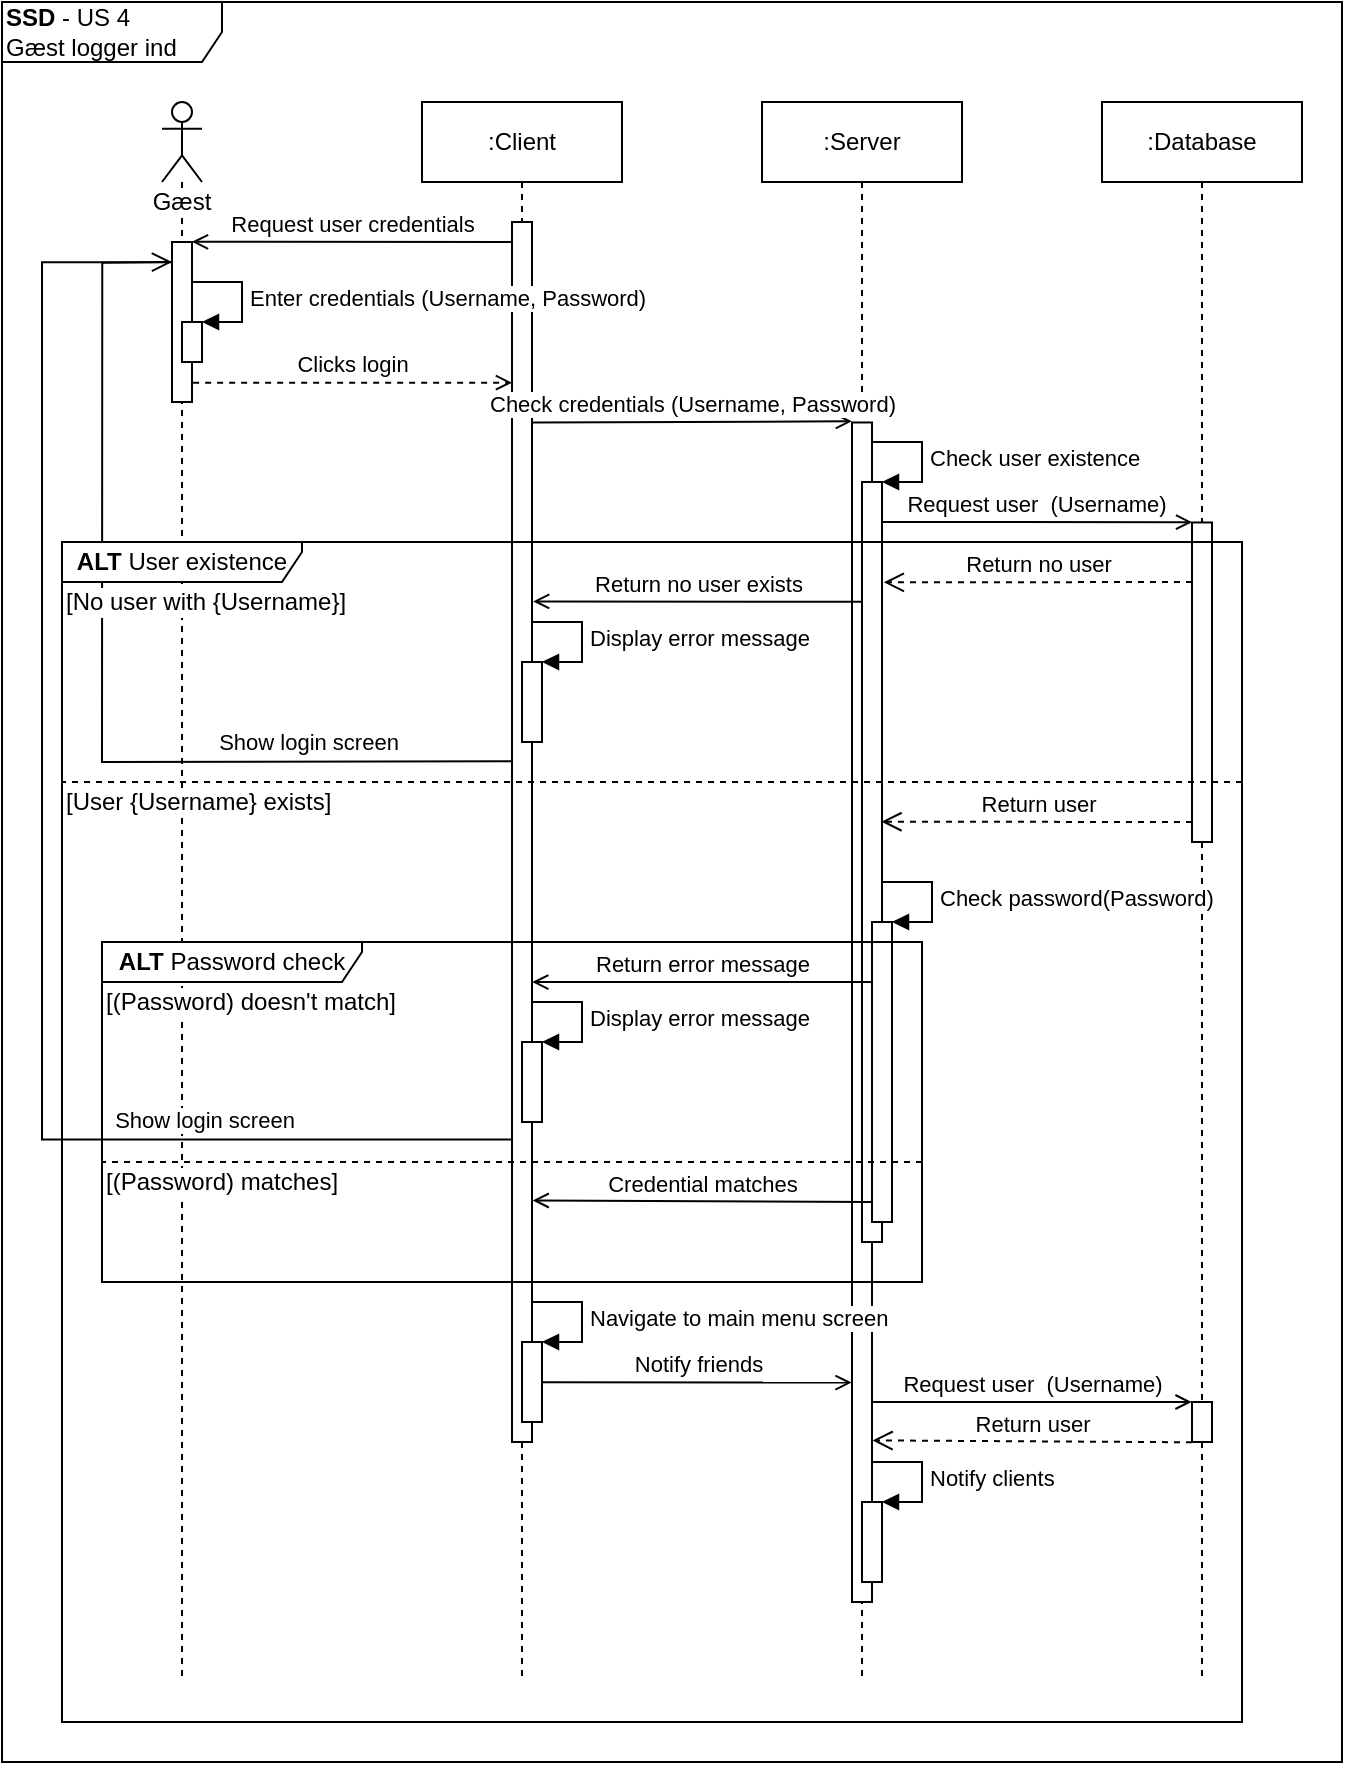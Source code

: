 <mxfile version="14.5.1" type="device" pages="3"><diagram id="sPDGVc9omrmTCXz9ADg7" name="SSD"><mxGraphModel dx="852" dy="534" grid="1" gridSize="10" guides="1" tooltips="1" connect="1" arrows="1" fold="1" page="1" pageScale="1" pageWidth="827" pageHeight="1169" math="0" shadow="0"><root><mxCell id="0"/><mxCell id="1" parent="0"/><mxCell id="mi7w2s73CkVjue86wkqe-1" value="&lt;b&gt;SSD&lt;/b&gt;&amp;nbsp;- US 4&lt;br&gt;Gæst logger ind" style="shape=umlFrame;whiteSpace=wrap;html=1;labelBackgroundColor=none;align=left;width=110;height=30;" parent="1" vertex="1"><mxGeometry x="40" y="40" width="670" height="880" as="geometry"/></mxCell><mxCell id="mi7w2s73CkVjue86wkqe-3" value=":Server" style="shape=umlLifeline;perimeter=lifelinePerimeter;whiteSpace=wrap;html=1;container=1;collapsible=0;recursiveResize=0;outlineConnect=0;labelBackgroundColor=#ffffff;" parent="1" vertex="1"><mxGeometry x="420" y="90" width="100" height="790" as="geometry"/></mxCell><mxCell id="mi7w2s73CkVjue86wkqe-4" value="" style="html=1;points=[];perimeter=orthogonalPerimeter;labelBackgroundColor=none;" parent="1" vertex="1"><mxGeometry x="465" y="250.24" width="10" height="589.76" as="geometry"/></mxCell><mxCell id="mi7w2s73CkVjue86wkqe-5" value=":Client" style="shape=umlLifeline;perimeter=lifelinePerimeter;whiteSpace=wrap;html=1;container=1;collapsible=0;recursiveResize=0;outlineConnect=0;labelBackgroundColor=#ffffff;" parent="1" vertex="1"><mxGeometry x="250" y="90" width="100" height="790" as="geometry"/></mxCell><mxCell id="mi7w2s73CkVjue86wkqe-6" value="" style="html=1;points=[];perimeter=orthogonalPerimeter;labelBackgroundColor=#ffffff;" parent="1" vertex="1"><mxGeometry x="295" y="150" width="10" height="610" as="geometry"/></mxCell><mxCell id="mi7w2s73CkVjue86wkqe-7" value="Gæst" style="shape=umlLifeline;participant=umlActor;perimeter=lifelinePerimeter;whiteSpace=wrap;html=1;container=1;collapsible=0;recursiveResize=0;verticalAlign=top;spacingTop=36;outlineConnect=0;labelBackgroundColor=#ffffff;" parent="1" vertex="1"><mxGeometry x="120" y="90" width="20" height="790" as="geometry"/></mxCell><mxCell id="mi7w2s73CkVjue86wkqe-8" value=":Database" style="shape=umlLifeline;perimeter=lifelinePerimeter;whiteSpace=wrap;html=1;container=1;collapsible=0;recursiveResize=0;outlineConnect=0;labelBackgroundColor=#ffffff;" parent="1" vertex="1"><mxGeometry x="590" y="90" width="100" height="790" as="geometry"/></mxCell><mxCell id="mi7w2s73CkVjue86wkqe-9" value="Enter credentials (Username, Password)" style="edgeStyle=orthogonalEdgeStyle;html=1;align=left;spacingLeft=2;endArrow=block;rounded=0;entryX=1;entryY=0;" parent="1" target="mi7w2s73CkVjue86wkqe-12" edge="1"><mxGeometry relative="1" as="geometry"><mxPoint x="135" y="180" as="sourcePoint"/><Array as="points"><mxPoint x="160" y="180"/></Array></mxGeometry></mxCell><mxCell id="mi7w2s73CkVjue86wkqe-10" value="Clicks login" style="html=1;verticalAlign=bottom;endArrow=open;exitX=1.057;exitY=0.879;exitDx=0;exitDy=0;exitPerimeter=0;dashed=1;endFill=0;" parent="1" source="mi7w2s73CkVjue86wkqe-11" target="mi7w2s73CkVjue86wkqe-6" edge="1"><mxGeometry width="80" relative="1" as="geometry"><mxPoint x="140" y="230" as="sourcePoint"/><mxPoint x="240" y="230" as="targetPoint"/></mxGeometry></mxCell><mxCell id="mi7w2s73CkVjue86wkqe-11" value="" style="html=1;points=[];perimeter=orthogonalPerimeter;labelBackgroundColor=#ffffff;" parent="1" vertex="1"><mxGeometry x="125" y="160" width="10" height="80" as="geometry"/></mxCell><mxCell id="mi7w2s73CkVjue86wkqe-12" value="" style="html=1;points=[];perimeter=orthogonalPerimeter;labelBackgroundColor=#ffffff;" parent="1" vertex="1"><mxGeometry x="130" y="200" width="10" height="20" as="geometry"/></mxCell><mxCell id="mi7w2s73CkVjue86wkqe-13" value="Request user credentials" style="html=1;verticalAlign=bottom;endArrow=open;entryX=0.997;entryY=-0.001;entryDx=0;entryDy=0;entryPerimeter=0;endFill=0;" parent="1" target="mi7w2s73CkVjue86wkqe-11" edge="1"><mxGeometry width="80" relative="1" as="geometry"><mxPoint x="295" y="160" as="sourcePoint"/><mxPoint x="145" y="160" as="targetPoint"/></mxGeometry></mxCell><mxCell id="mi7w2s73CkVjue86wkqe-14" value="&lt;span style=&quot;text-align: left&quot;&gt;Check credentials&amp;nbsp;&lt;/span&gt;&lt;span style=&quot;text-align: left&quot;&gt;(Username,&amp;nbsp;&lt;/span&gt;&lt;span style=&quot;text-align: left&quot;&gt;Password)&lt;/span&gt;" style="html=1;verticalAlign=bottom;endArrow=open;entryX=-0.004;entryY=-0.001;entryDx=0;entryDy=0;entryPerimeter=0;endFill=0;" parent="1" target="mi7w2s73CkVjue86wkqe-4" edge="1"><mxGeometry width="80" relative="1" as="geometry"><mxPoint x="305" y="250.24" as="sourcePoint"/><mxPoint x="425" y="250.24" as="targetPoint"/></mxGeometry></mxCell><mxCell id="mi7w2s73CkVjue86wkqe-15" value="" style="html=1;points=[];perimeter=orthogonalPerimeter;labelBackgroundColor=none;" parent="1" vertex="1"><mxGeometry x="470" y="280" width="10" height="380" as="geometry"/></mxCell><mxCell id="mi7w2s73CkVjue86wkqe-16" value="Check user existence" style="edgeStyle=orthogonalEdgeStyle;html=1;align=left;spacingLeft=2;endArrow=block;rounded=0;entryX=1;entryY=0;" parent="1" target="mi7w2s73CkVjue86wkqe-15" edge="1"><mxGeometry relative="1" as="geometry"><mxPoint x="475" y="260" as="sourcePoint"/><Array as="points"><mxPoint x="500" y="260"/></Array></mxGeometry></mxCell><mxCell id="mi7w2s73CkVjue86wkqe-17" value="" style="html=1;points=[];perimeter=orthogonalPerimeter;labelBackgroundColor=none;" parent="1" vertex="1"><mxGeometry x="635" y="300.24" width="10" height="159.76" as="geometry"/></mxCell><mxCell id="mi7w2s73CkVjue86wkqe-18" value="[User {Username} exists]" style="text;html=1;align=left;verticalAlign=middle;resizable=0;points=[];autosize=1;labelBackgroundColor=#ffffff;" parent="1" vertex="1"><mxGeometry x="70" y="430" width="150" height="20" as="geometry"/></mxCell><mxCell id="mi7w2s73CkVjue86wkqe-19" value="" style="endArrow=none;dashed=1;html=1;" parent="1" edge="1"><mxGeometry width="50" height="50" relative="1" as="geometry"><mxPoint x="660" y="430" as="sourcePoint"/><mxPoint x="70" y="430" as="targetPoint"/></mxGeometry></mxCell><mxCell id="mi7w2s73CkVjue86wkqe-20" value="Request user&amp;nbsp; (Username)" style="html=1;verticalAlign=bottom;endArrow=open;entryX=0.006;entryY=-0.001;entryDx=0;entryDy=0;entryPerimeter=0;endFill=0;" parent="1" target="mi7w2s73CkVjue86wkqe-17" edge="1"><mxGeometry width="80" relative="1" as="geometry"><mxPoint x="480" y="300" as="sourcePoint"/><mxPoint x="600" y="300" as="targetPoint"/></mxGeometry></mxCell><mxCell id="mi7w2s73CkVjue86wkqe-21" value="Return no user" style="html=1;verticalAlign=bottom;endArrow=open;dashed=1;endSize=8;entryX=1.091;entryY=0.132;entryDx=0;entryDy=0;entryPerimeter=0;" parent="1" target="mi7w2s73CkVjue86wkqe-15" edge="1"><mxGeometry relative="1" as="geometry"><mxPoint x="635" y="330" as="sourcePoint"/><mxPoint x="500" y="330" as="targetPoint"/></mxGeometry></mxCell><mxCell id="mi7w2s73CkVjue86wkqe-22" value="Return no user exists" style="html=1;verticalAlign=bottom;endArrow=open;endSize=6;entryX=1.056;entryY=0.311;entryDx=0;entryDy=0;entryPerimeter=0;" parent="1" target="mi7w2s73CkVjue86wkqe-6" edge="1"><mxGeometry relative="1" as="geometry"><mxPoint x="470" y="339.88" as="sourcePoint"/><mxPoint x="390" y="339.88" as="targetPoint"/></mxGeometry></mxCell><mxCell id="mi7w2s73CkVjue86wkqe-23" value="" style="html=1;points=[];perimeter=orthogonalPerimeter;labelBackgroundColor=none;align=left;" parent="1" vertex="1"><mxGeometry x="300" y="370" width="10" height="40" as="geometry"/></mxCell><mxCell id="mi7w2s73CkVjue86wkqe-24" value="Display error message" style="edgeStyle=orthogonalEdgeStyle;html=1;align=left;spacingLeft=2;endArrow=block;rounded=0;entryX=1;entryY=0;" parent="1" target="mi7w2s73CkVjue86wkqe-23" edge="1"><mxGeometry relative="1" as="geometry"><mxPoint x="305" y="350" as="sourcePoint"/><Array as="points"><mxPoint x="330" y="350"/></Array></mxGeometry></mxCell><mxCell id="mi7w2s73CkVjue86wkqe-25" value="Show login screen" style="html=1;verticalAlign=bottom;endArrow=open;endSize=8;entryX=-0.013;entryY=0.021;entryDx=0;entryDy=0;entryPerimeter=0;exitX=-0.035;exitY=0.442;exitDx=0;exitDy=0;exitPerimeter=0;rounded=0;" parent="1" source="mi7w2s73CkVjue86wkqe-6" edge="1"><mxGeometry x="-0.585" y="-1" relative="1" as="geometry"><mxPoint x="240" y="420" as="sourcePoint"/><mxPoint x="125.01" y="170" as="targetPoint"/><Array as="points"><mxPoint x="90" y="420"/><mxPoint x="90.14" y="170.32"/></Array><mxPoint as="offset"/></mxGeometry></mxCell><mxCell id="mi7w2s73CkVjue86wkqe-26" value="Return user" style="html=1;verticalAlign=bottom;endArrow=open;dashed=1;endSize=8;entryX=0.974;entryY=0.447;entryDx=0;entryDy=0;entryPerimeter=0;" parent="1" target="mi7w2s73CkVjue86wkqe-15" edge="1"><mxGeometry relative="1" as="geometry"><mxPoint x="635" y="450" as="sourcePoint"/><mxPoint x="500" y="450" as="targetPoint"/></mxGeometry></mxCell><mxCell id="mi7w2s73CkVjue86wkqe-27" value="" style="html=1;points=[];perimeter=orthogonalPerimeter;labelBackgroundColor=none;align=left;" parent="1" vertex="1"><mxGeometry x="475" y="500" width="10" height="150" as="geometry"/></mxCell><mxCell id="mi7w2s73CkVjue86wkqe-28" value="Check password(Password)" style="edgeStyle=orthogonalEdgeStyle;html=1;align=left;spacingLeft=2;endArrow=block;rounded=0;entryX=1;entryY=0;" parent="1" target="mi7w2s73CkVjue86wkqe-27" edge="1"><mxGeometry relative="1" as="geometry"><mxPoint x="480" y="480" as="sourcePoint"/><Array as="points"><mxPoint x="505" y="480"/></Array></mxGeometry></mxCell><mxCell id="mi7w2s73CkVjue86wkqe-29" value="Return error message" style="html=1;verticalAlign=bottom;endArrow=open;endSize=6;entryX=1.012;entryY=0.623;entryDx=0;entryDy=0;entryPerimeter=0;" parent="1" target="mi7w2s73CkVjue86wkqe-6" edge="1"><mxGeometry relative="1" as="geometry"><mxPoint x="475.0" y="530" as="sourcePoint"/><mxPoint x="340.0" y="530" as="targetPoint"/></mxGeometry></mxCell><mxCell id="mi7w2s73CkVjue86wkqe-30" value="[(Password) doesn't match]" style="text;html=1;align=left;verticalAlign=middle;resizable=0;points=[];autosize=1;labelBackgroundColor=#ffffff;" parent="1" vertex="1"><mxGeometry x="90" y="530" width="160" height="20" as="geometry"/></mxCell><mxCell id="mi7w2s73CkVjue86wkqe-31" value="[(Password) matches]" style="text;html=1;align=left;verticalAlign=middle;resizable=0;points=[];autosize=1;labelBackgroundColor=#ffffff;" parent="1" vertex="1"><mxGeometry x="90" y="620" width="130" height="20" as="geometry"/></mxCell><mxCell id="mi7w2s73CkVjue86wkqe-32" value="" style="endArrow=none;dashed=1;html=1;" parent="1" edge="1"><mxGeometry width="50" height="50" relative="1" as="geometry"><mxPoint x="500" y="620" as="sourcePoint"/><mxPoint x="90" y="620" as="targetPoint"/></mxGeometry></mxCell><mxCell id="mi7w2s73CkVjue86wkqe-33" value="" style="html=1;points=[];perimeter=orthogonalPerimeter;labelBackgroundColor=none;align=left;" parent="1" vertex="1"><mxGeometry x="300" y="560" width="10" height="40" as="geometry"/></mxCell><mxCell id="mi7w2s73CkVjue86wkqe-34" value="Display error message" style="edgeStyle=orthogonalEdgeStyle;html=1;align=left;spacingLeft=2;endArrow=block;rounded=0;entryX=1;entryY=0;" parent="1" target="mi7w2s73CkVjue86wkqe-33" edge="1"><mxGeometry relative="1" as="geometry"><mxPoint x="305" y="540" as="sourcePoint"/><Array as="points"><mxPoint x="330" y="540"/></Array></mxGeometry></mxCell><mxCell id="mi7w2s73CkVjue86wkqe-35" value="Show login screen" style="html=1;verticalAlign=bottom;endArrow=none;endSize=8;entryX=-0.026;entryY=0.126;entryDx=0;entryDy=0;entryPerimeter=0;endFill=0;exitX=-0.052;exitY=0.752;exitDx=0;exitDy=0;exitPerimeter=0;edgeStyle=orthogonalEdgeStyle;rounded=0;" parent="1" source="mi7w2s73CkVjue86wkqe-6" target="mi7w2s73CkVjue86wkqe-11" edge="1"><mxGeometry x="-0.585" y="-1" relative="1" as="geometry"><mxPoint x="240" y="610" as="sourcePoint"/><mxPoint x="124" y="170" as="targetPoint"/><Array as="points"><mxPoint x="60" y="609"/><mxPoint x="60" y="170"/></Array><mxPoint as="offset"/></mxGeometry></mxCell><mxCell id="mi7w2s73CkVjue86wkqe-36" value="Credential matches" style="html=1;verticalAlign=bottom;endArrow=open;endSize=6;entryX=1.035;entryY=0.802;entryDx=0;entryDy=0;entryPerimeter=0;" parent="1" target="mi7w2s73CkVjue86wkqe-6" edge="1"><mxGeometry relative="1" as="geometry"><mxPoint x="475" y="640" as="sourcePoint"/><mxPoint x="340.0" y="640" as="targetPoint"/></mxGeometry></mxCell><mxCell id="mi7w2s73CkVjue86wkqe-37" value="" style="html=1;points=[];perimeter=orthogonalPerimeter;labelBackgroundColor=none;align=left;" parent="1" vertex="1"><mxGeometry x="300" y="710" width="10" height="40" as="geometry"/></mxCell><mxCell id="mi7w2s73CkVjue86wkqe-38" value="Navigate to main menu screen" style="edgeStyle=orthogonalEdgeStyle;html=1;align=left;spacingLeft=2;endArrow=block;rounded=0;entryX=1;entryY=0;" parent="1" target="mi7w2s73CkVjue86wkqe-37" edge="1"><mxGeometry relative="1" as="geometry"><mxPoint x="305" y="690" as="sourcePoint"/><Array as="points"><mxPoint x="330" y="690"/></Array></mxGeometry></mxCell><mxCell id="mi7w2s73CkVjue86wkqe-39" value="[No user with {Username}]" style="text;html=1;align=left;verticalAlign=middle;resizable=0;points=[];autosize=1;labelBackgroundColor=#ffffff;" parent="1" vertex="1"><mxGeometry x="70" y="330" width="160" height="20" as="geometry"/></mxCell><mxCell id="mi7w2s73CkVjue86wkqe-40" value="&lt;b&gt;ALT&amp;nbsp;&lt;/b&gt;Password check" style="shape=umlFrame;whiteSpace=wrap;html=1;labelBackgroundColor=none;width=130;height=20;" parent="1" vertex="1"><mxGeometry x="90" y="510" width="410" height="170" as="geometry"/></mxCell><mxCell id="C4TQ-TDmqtK5JvgCOcNj-1" value="&lt;div style=&quot;text-align: left&quot;&gt;Notify friends&lt;/div&gt;" style="html=1;verticalAlign=bottom;endArrow=open;endFill=0;entryX=-0.019;entryY=0.814;entryDx=0;entryDy=0;entryPerimeter=0;" parent="1" target="mi7w2s73CkVjue86wkqe-4" edge="1"><mxGeometry width="80" relative="1" as="geometry"><mxPoint x="310.04" y="730.18" as="sourcePoint"/><mxPoint x="460" y="730" as="targetPoint"/></mxGeometry></mxCell><mxCell id="C4TQ-TDmqtK5JvgCOcNj-2" value="Request user&amp;nbsp; (Username)" style="html=1;verticalAlign=bottom;endArrow=open;entryX=-0.019;entryY=0;entryDx=0;entryDy=0;entryPerimeter=0;endFill=0;" parent="1" target="C4TQ-TDmqtK5JvgCOcNj-6" edge="1"><mxGeometry width="80" relative="1" as="geometry"><mxPoint x="475" y="740" as="sourcePoint"/><mxPoint x="630.06" y="740.08" as="targetPoint"/></mxGeometry></mxCell><mxCell id="C4TQ-TDmqtK5JvgCOcNj-3" value="Return user" style="html=1;verticalAlign=bottom;endArrow=open;dashed=1;endSize=8;entryX=1.028;entryY=0.863;entryDx=0;entryDy=0;entryPerimeter=0;" parent="1" target="mi7w2s73CkVjue86wkqe-4" edge="1"><mxGeometry relative="1" as="geometry"><mxPoint x="635" y="760.14" as="sourcePoint"/><mxPoint x="479.74" y="760.0" as="targetPoint"/></mxGeometry></mxCell><mxCell id="C4TQ-TDmqtK5JvgCOcNj-4" value="" style="html=1;points=[];perimeter=orthogonalPerimeter;labelBackgroundColor=#ffffff;" parent="1" vertex="1"><mxGeometry x="470" y="790" width="10" height="40" as="geometry"/></mxCell><mxCell id="C4TQ-TDmqtK5JvgCOcNj-5" value="Notify clients" style="edgeStyle=orthogonalEdgeStyle;html=1;align=left;spacingLeft=2;endArrow=block;rounded=0;entryX=1;entryY=0;" parent="1" target="C4TQ-TDmqtK5JvgCOcNj-4" edge="1"><mxGeometry relative="1" as="geometry"><mxPoint x="475" y="770" as="sourcePoint"/><Array as="points"><mxPoint x="500" y="770"/></Array></mxGeometry></mxCell><mxCell id="C4TQ-TDmqtK5JvgCOcNj-6" value="" style="html=1;points=[];perimeter=orthogonalPerimeter;labelBackgroundColor=#ffffff;" parent="1" vertex="1"><mxGeometry x="635" y="740" width="10" height="20" as="geometry"/></mxCell><mxCell id="mi7w2s73CkVjue86wkqe-2" value="&lt;b&gt;ALT&amp;nbsp;&lt;/b&gt;User existence" style="shape=umlFrame;whiteSpace=wrap;html=1;labelBackgroundColor=none;width=120;height=20;" parent="1" vertex="1"><mxGeometry x="70" y="310" width="590" height="590" as="geometry"/></mxCell></root></mxGraphModel></diagram><diagram id="gl7_8itPfjwH-DbNe-2D" name="SD-Server"><mxGraphModel dx="1021" dy="647" grid="1" gridSize="10" guides="1" tooltips="1" connect="1" arrows="1" fold="1" page="1" pageScale="1" pageWidth="827" pageHeight="1169" math="0" shadow="0"><root><mxCell id="jZfb-HXV3PhgqFFxsbhw-0"/><mxCell id="jZfb-HXV3PhgqFFxsbhw-1" parent="jZfb-HXV3PhgqFFxsbhw-0"/><mxCell id="REnd7pdrypVrrK4wF0Up-0" value="&lt;b&gt;SD&lt;/b&gt;&amp;nbsp;Server&amp;nbsp;- US 4&lt;br&gt;Gæst logger ind" style="shape=umlFrame;whiteSpace=wrap;html=1;labelBackgroundColor=none;align=left;width=110;height=30;" parent="jZfb-HXV3PhgqFFxsbhw-1" vertex="1"><mxGeometry y="20" width="1010" height="910" as="geometry"/></mxCell><mxCell id="0CfOix-7sgi82C5JCKI6-0" value="" style="endArrow=none;dashed=1;html=1;" parent="jZfb-HXV3PhgqFFxsbhw-1" target="lPal_7mF50JZ2PtKEOf8-3" edge="1"><mxGeometry width="50" height="50" relative="1" as="geometry"><mxPoint x="720.21" y="920" as="sourcePoint"/><mxPoint x="720" y="40" as="targetPoint"/></mxGeometry></mxCell><mxCell id="yuuLvis4jK8xp7fzFfzW-0" value="«Boundary»&lt;br&gt;:UserService" style="shape=umlLifeline;perimeter=lifelinePerimeter;whiteSpace=wrap;html=1;container=1;collapsible=0;recursiveResize=0;outlineConnect=0;labelBackgroundColor=#ffffff;" parent="jZfb-HXV3PhgqFFxsbhw-1" vertex="1"><mxGeometry x="550" y="40" width="100" height="880" as="geometry"/></mxCell><mxCell id="lPal_7mF50JZ2PtKEOf8-4" value="" style="endArrow=none;dashed=1;html=1;" parent="jZfb-HXV3PhgqFFxsbhw-1" source="lPal_7mF50JZ2PtKEOf8-3" edge="1"><mxGeometry width="50" height="50" relative="1" as="geometry"><mxPoint x="720.21" y="920" as="sourcePoint"/><mxPoint x="720" y="40" as="targetPoint"/></mxGeometry></mxCell><mxCell id="lPal_7mF50JZ2PtKEOf8-0" value="Client" style="shape=umlLifeline;participant=umlActor;perimeter=lifelinePerimeter;whiteSpace=wrap;html=1;container=1;collapsible=0;recursiveResize=0;verticalAlign=top;spacingTop=36;outlineConnect=0;labelBackgroundColor=#ffffff;fillColor=#99CCFF;align=center;" parent="jZfb-HXV3PhgqFFxsbhw-1" vertex="1"><mxGeometry x="110" y="40" width="20" height="880" as="geometry"/></mxCell><mxCell id="lPal_7mF50JZ2PtKEOf8-1" value="«Controller»&lt;br&gt;:AuthController" style="shape=umlLifeline;perimeter=lifelinePerimeter;whiteSpace=wrap;html=1;container=1;collapsible=0;recursiveResize=0;outlineConnect=0;labelBackgroundColor=#ffffff;" parent="jZfb-HXV3PhgqFFxsbhw-1" vertex="1"><mxGeometry x="190" y="40" width="100" height="880" as="geometry"/></mxCell><mxCell id="lPal_7mF50JZ2PtKEOf8-2" value="«Boundary»&lt;br&gt;:AuthService" style="shape=umlLifeline;perimeter=lifelinePerimeter;whiteSpace=wrap;html=1;container=1;collapsible=0;recursiveResize=0;outlineConnect=0;labelBackgroundColor=#ffffff;" parent="jZfb-HXV3PhgqFFxsbhw-1" vertex="1"><mxGeometry x="310" y="40" width="100" height="880" as="geometry"/></mxCell><mxCell id="lPal_7mF50JZ2PtKEOf8-5" value="Database" style="text;html=1;align=center;verticalAlign=middle;resizable=0;points=[];autosize=1;labelBackgroundColor=#ffffff;" parent="jZfb-HXV3PhgqFFxsbhw-1" vertex="1"><mxGeometry x="690" y="80" width="70" height="20" as="geometry"/></mxCell><mxCell id="lPal_7mF50JZ2PtKEOf8-7" value="«Boundary»&lt;br&gt;:GlobalHub" style="shape=umlLifeline;perimeter=lifelinePerimeter;whiteSpace=wrap;html=1;container=1;collapsible=0;recursiveResize=0;outlineConnect=0;labelBackgroundColor=#ffffff;" parent="jZfb-HXV3PhgqFFxsbhw-1" vertex="1"><mxGeometry x="430" y="40" width="100" height="880" as="geometry"/></mxCell><mxCell id="lPal_7mF50JZ2PtKEOf8-8" value="_authService.Login([username],[password],connectionID);" style="html=1;verticalAlign=bottom;endArrow=open;endFill=0;align=left;" parent="jZfb-HXV3PhgqFFxsbhw-1" edge="1"><mxGeometry x="-1" width="80" relative="1" as="geometry"><mxPoint x="245" y="190" as="sourcePoint"/><mxPoint x="355" y="190" as="targetPoint"/><mxPoint as="offset"/></mxGeometry></mxCell><mxCell id="lPal_7mF50JZ2PtKEOf8-9" value="user object" style="html=1;verticalAlign=bottom;endArrow=none;endFill=0;align=center;startArrow=open;startFill=0;dashed=1;exitX=1.012;exitY=0.912;exitDx=0;exitDy=0;exitPerimeter=0;entryX=0;entryY=0.997;entryDx=0;entryDy=0;entryPerimeter=0;" parent="jZfb-HXV3PhgqFFxsbhw-1" source="yuuLvis4jK8xp7fzFfzW-3" target="lPal_7mF50JZ2PtKEOf8-24" edge="1"><mxGeometry width="80" relative="1" as="geometry"><mxPoint x="365" y="410" as="sourcePoint"/><mxPoint x="715" y="410.0" as="targetPoint"/><mxPoint as="offset"/></mxGeometry></mxCell><mxCell id="lPal_7mF50JZ2PtKEOf8-10" value="CheckUserExistance([username]);" style="edgeStyle=orthogonalEdgeStyle;html=1;align=left;spacingLeft=2;endArrow=block;rounded=0;entryX=1;entryY=0;" parent="jZfb-HXV3PhgqFFxsbhw-1" target="lPal_7mF50JZ2PtKEOf8-34" edge="1"><mxGeometry relative="1" as="geometry"><mxPoint x="365" y="200" as="sourcePoint"/><Array as="points"><mxPoint x="390" y="200"/></Array></mxGeometry></mxCell><mxCell id="lPal_7mF50JZ2PtKEOf8-11" value="PasswordCheck([password])" style="edgeStyle=orthogonalEdgeStyle;html=1;align=left;spacingLeft=2;endArrow=block;rounded=0;entryX=1;entryY=0;" parent="jZfb-HXV3PhgqFFxsbhw-1" target="lPal_7mF50JZ2PtKEOf8-35" edge="1"><mxGeometry relative="1" as="geometry"><mxPoint x="370" y="370.0" as="sourcePoint"/><Array as="points"><mxPoint x="395" y="370"/></Array></mxGeometry></mxCell><mxCell id="lPal_7mF50JZ2PtKEOf8-12" value="[User exists]" style="text;html=1;align=left;verticalAlign=middle;resizable=0;points=[];autosize=1;labelBackgroundColor=#ffffff;" parent="jZfb-HXV3PhgqFFxsbhw-1" vertex="1"><mxGeometry x="20" y="330.24" width="80" height="20" as="geometry"/></mxCell><mxCell id="lPal_7mF50JZ2PtKEOf8-13" value="GenerateToken([username]);" style="edgeStyle=orthogonalEdgeStyle;html=1;align=left;spacingLeft=2;endArrow=block;rounded=0;entryX=1;entryY=0;" parent="jZfb-HXV3PhgqFFxsbhw-1" target="lPal_7mF50JZ2PtKEOf8-36" edge="1"><mxGeometry relative="1" as="geometry"><mxPoint x="375" y="490.0" as="sourcePoint"/><Array as="points"><mxPoint x="400" y="490"/></Array></mxGeometry></mxCell><mxCell id="lPal_7mF50JZ2PtKEOf8-14" value="Client 2" style="shape=umlLifeline;participant=umlActor;perimeter=lifelinePerimeter;whiteSpace=wrap;html=1;container=1;collapsible=0;recursiveResize=0;verticalAlign=top;spacingTop=36;outlineConnect=0;labelBackgroundColor=#ffffff;fillColor=#99CCFF;align=center;" parent="jZfb-HXV3PhgqFFxsbhw-1" vertex="1"><mxGeometry x="830" y="40" width="20" height="880" as="geometry"/></mxCell><mxCell id="lPal_7mF50JZ2PtKEOf8-19" value="" style="html=1;points=[];perimeter=orthogonalPerimeter;labelBackgroundColor=#ffffff;" parent="jZfb-HXV3PhgqFFxsbhw-1" vertex="1"><mxGeometry x="115" y="170.24" width="10" height="399.76" as="geometry"/></mxCell><mxCell id="lPal_7mF50JZ2PtKEOf8-20" value="" style="html=1;points=[];perimeter=orthogonalPerimeter;labelBackgroundColor=#ffffff;" parent="jZfb-HXV3PhgqFFxsbhw-1" vertex="1"><mxGeometry x="235" y="170.24" width="10" height="379.76" as="geometry"/></mxCell><mxCell id="lPal_7mF50JZ2PtKEOf8-21" value="" style="html=1;points=[];perimeter=orthogonalPerimeter;labelBackgroundColor=#ffffff;" parent="jZfb-HXV3PhgqFFxsbhw-1" vertex="1"><mxGeometry x="355" y="190" width="10" height="370" as="geometry"/></mxCell><mxCell id="lPal_7mF50JZ2PtKEOf8-22" value="" style="html=1;points=[];perimeter=orthogonalPerimeter;labelBackgroundColor=#ffffff;" parent="jZfb-HXV3PhgqFFxsbhw-1" vertex="1"><mxGeometry x="595" y="580" width="10" height="80" as="geometry"/></mxCell><mxCell id="lPal_7mF50JZ2PtKEOf8-23" value="" style="html=1;points=[];perimeter=orthogonalPerimeter;labelBackgroundColor=#ffffff;" parent="jZfb-HXV3PhgqFFxsbhw-1" vertex="1"><mxGeometry x="475" y="570" width="10" height="290" as="geometry"/></mxCell><mxCell id="lPal_7mF50JZ2PtKEOf8-24" value="" style="html=1;points=[];perimeter=orthogonalPerimeter;labelBackgroundColor=#ffffff;" parent="jZfb-HXV3PhgqFFxsbhw-1" vertex="1"><mxGeometry x="715" y="250" width="10" height="100" as="geometry"/></mxCell><mxCell id="lPal_7mF50JZ2PtKEOf8-26" value="" style="html=1;points=[];perimeter=orthogonalPerimeter;labelBackgroundColor=#ffffff;" parent="jZfb-HXV3PhgqFFxsbhw-1" vertex="1"><mxGeometry x="715" y="600" width="10" height="20" as="geometry"/></mxCell><mxCell id="lPal_7mF50JZ2PtKEOf8-27" value="Post('auth/login',&lt;br&gt;{&lt;br&gt;&amp;nbsp; Username: [username],&lt;br&gt;&amp;nbsp; Password: [password]&lt;br&gt;});" style="html=1;verticalAlign=bottom;endArrow=open;endFill=0;align=left;" parent="jZfb-HXV3PhgqFFxsbhw-1" edge="1"><mxGeometry x="-1" width="80" relative="1" as="geometry"><mxPoint x="125" y="170.24" as="sourcePoint"/><mxPoint x="235" y="170.24" as="targetPoint"/><mxPoint as="offset"/></mxGeometry></mxCell><mxCell id="lPal_7mF50JZ2PtKEOf8-28" value="&lt;font style=&quot;font-size: 11px&quot;&gt;&lt;span class=&quot;pl-en&quot; style=&quot;box-sizing: border-box&quot;&gt;return NotFound&lt;/span&gt;&lt;span style=&quot;color: rgb(36 , 41 , 46)&quot;&gt;(&lt;/span&gt;&lt;span class=&quot;pl-s&quot; style=&quot;box-sizing: border-box&quot;&gt;&lt;span class=&quot;pl-pds&quot; style=&quot;box-sizing: border-box&quot;&gt;&quot;&lt;/span&gt;User does not exist&lt;span class=&quot;pl-pds&quot; style=&quot;box-sizing: border-box&quot;&gt;&quot;&lt;/span&gt;&lt;/span&gt;&lt;span style=&quot;color: rgb(36 , 41 , 46)&quot;&gt;)&lt;/span&gt;&lt;/font&gt;" style="html=1;verticalAlign=bottom;endArrow=none;endFill=0;align=center;startArrow=open;startFill=0;dashed=1;" parent="jZfb-HXV3PhgqFFxsbhw-1" edge="1"><mxGeometry width="80" relative="1" as="geometry"><mxPoint x="125" y="320.0" as="sourcePoint"/><mxPoint x="235" y="320.0" as="targetPoint"/><mxPoint as="offset"/></mxGeometry></mxCell><mxCell id="lPal_7mF50JZ2PtKEOf8-29" value="&lt;span class=&quot;pl-en&quot; style=&quot;box-sizing: border-box&quot;&gt;return Conflict&lt;/span&gt;&lt;span style=&quot;color: rgb(36 , 41 , 46)&quot;&gt;(&lt;/span&gt;&lt;span class=&quot;pl-s&quot; style=&quot;box-sizing: border-box&quot;&gt;&lt;span class=&quot;pl-pds&quot; style=&quot;box-sizing: border-box&quot;&gt;&quot;&lt;/span&gt;Wrong credential combination&lt;span class=&quot;pl-pds&quot; style=&quot;box-sizing: border-box&quot;&gt;&quot;&lt;/span&gt;&lt;/span&gt;&lt;span style=&quot;color: rgb(36 , 41 , 46)&quot;&gt;)&lt;/span&gt;" style="html=1;verticalAlign=bottom;endArrow=none;endFill=0;align=center;startArrow=open;startFill=0;dashed=1;" parent="jZfb-HXV3PhgqFFxsbhw-1" edge="1"><mxGeometry width="80" relative="1" as="geometry"><mxPoint x="125" y="460.0" as="sourcePoint"/><mxPoint x="235" y="460.0" as="targetPoint"/><mxPoint as="offset"/></mxGeometry></mxCell><mxCell id="lPal_7mF50JZ2PtKEOf8-30" value="[Password does not match]" style="text;html=1;align=left;verticalAlign=middle;resizable=0;points=[];autosize=1;labelBackgroundColor=#ffffff;" parent="jZfb-HXV3PhgqFFxsbhw-1" vertex="1"><mxGeometry x="40" y="420" width="160" height="20" as="geometry"/></mxCell><mxCell id="lPal_7mF50JZ2PtKEOf8-31" value="[Password matches]" style="text;html=1;align=left;verticalAlign=middle;resizable=0;points=[];autosize=1;labelBackgroundColor=#ffffff;" parent="jZfb-HXV3PhgqFFxsbhw-1" vertex="1"><mxGeometry x="40" y="480" width="120" height="20" as="geometry"/></mxCell><mxCell id="lPal_7mF50JZ2PtKEOf8-32" value="return Ok([token]);" style="html=1;verticalAlign=bottom;endArrow=none;endFill=0;align=center;startArrow=open;startFill=0;dashed=1;" parent="jZfb-HXV3PhgqFFxsbhw-1" edge="1"><mxGeometry width="80" relative="1" as="geometry"><mxPoint x="125" y="540.0" as="sourcePoint"/><mxPoint x="235" y="540.0" as="targetPoint"/><mxPoint as="offset"/></mxGeometry></mxCell><mxCell id="lPal_7mF50JZ2PtKEOf8-34" value="" style="html=1;points=[];perimeter=orthogonalPerimeter;align=left;" parent="jZfb-HXV3PhgqFFxsbhw-1" vertex="1"><mxGeometry x="360" y="220" width="10" height="330" as="geometry"/></mxCell><mxCell id="lPal_7mF50JZ2PtKEOf8-35" value="" style="html=1;points=[];perimeter=orthogonalPerimeter;align=left;" parent="jZfb-HXV3PhgqFFxsbhw-1" vertex="1"><mxGeometry x="365" y="390" width="10" height="150" as="geometry"/></mxCell><mxCell id="lPal_7mF50JZ2PtKEOf8-36" value="" style="html=1;points=[];perimeter=orthogonalPerimeter;align=left;" parent="jZfb-HXV3PhgqFFxsbhw-1" vertex="1"><mxGeometry x="370" y="510" width="10" height="20" as="geometry"/></mxCell><mxCell id="lPal_7mF50JZ2PtKEOf8-37" value="return(null);" style="html=1;verticalAlign=bottom;endArrow=none;endFill=0;align=center;startArrow=open;startFill=0;dashed=1;entryX=-0.067;entryY=0.332;entryDx=0;entryDy=0;entryPerimeter=0;" parent="jZfb-HXV3PhgqFFxsbhw-1" target="lPal_7mF50JZ2PtKEOf8-35" edge="1"><mxGeometry width="80" relative="1" as="geometry"><mxPoint x="245" y="440.0" as="sourcePoint"/><mxPoint x="355" y="440" as="targetPoint"/><mxPoint as="offset"/></mxGeometry></mxCell><mxCell id="lPal_7mF50JZ2PtKEOf8-38" value="return([token]);" style="html=1;verticalAlign=bottom;endArrow=none;endFill=0;align=center;startArrow=open;startFill=0;dashed=1;entryX=-0.009;entryY=0.5;entryDx=0;entryDy=0;entryPerimeter=0;" parent="jZfb-HXV3PhgqFFxsbhw-1" target="lPal_7mF50JZ2PtKEOf8-36" edge="1"><mxGeometry width="80" relative="1" as="geometry"><mxPoint x="245" y="520.0" as="sourcePoint"/><mxPoint x="355" y="520" as="targetPoint"/><mxPoint as="offset"/></mxGeometry></mxCell><mxCell id="lPal_7mF50JZ2PtKEOf8-39" value="" style="endArrow=none;dashed=1;html=1;align=center;entryX=1;entryY=0.098;entryDx=0;entryDy=0;entryPerimeter=0;exitX=0;exitY=0.107;exitDx=0;exitDy=0;exitPerimeter=0;" parent="jZfb-HXV3PhgqFFxsbhw-1" source="lPal_7mF50JZ2PtKEOf8-56" target="lPal_7mF50JZ2PtKEOf8-56" edge="1"><mxGeometry width="50" height="50" relative="1" as="geometry"><mxPoint x="20" y="329" as="sourcePoint"/><mxPoint x="720" y="329.24" as="targetPoint"/></mxGeometry></mxCell><mxCell id="lPal_7mF50JZ2PtKEOf8-40" value="&lt;span&gt;_user.Find&amp;lt;User&amp;gt;(user =&amp;gt; user.Username == [username]).FindOne();&amp;nbsp;&lt;/span&gt;" style="html=1;verticalAlign=bottom;endArrow=open;endFill=0;align=left;entryX=0.014;entryY=0.005;entryDx=0;entryDy=0;entryPerimeter=0;" parent="jZfb-HXV3PhgqFFxsbhw-1" target="lPal_7mF50JZ2PtKEOf8-24" edge="1"><mxGeometry x="-1" width="80" relative="1" as="geometry"><mxPoint x="605" y="250" as="sourcePoint"/><mxPoint x="645" y="250" as="targetPoint"/><mxPoint as="offset"/></mxGeometry></mxCell><mxCell id="lPal_7mF50JZ2PtKEOf8-41" value="null object" style="html=1;verticalAlign=bottom;endArrow=none;endFill=0;align=center;startArrow=open;startFill=0;dashed=1;exitX=0.99;exitY=0.328;exitDx=0;exitDy=0;exitPerimeter=0;entryX=0.033;entryY=0.293;entryDx=0;entryDy=0;entryPerimeter=0;" parent="jZfb-HXV3PhgqFFxsbhw-1" source="yuuLvis4jK8xp7fzFfzW-3" target="lPal_7mF50JZ2PtKEOf8-24" edge="1"><mxGeometry width="80" relative="1" as="geometry"><mxPoint x="795" y="260" as="sourcePoint"/><mxPoint x="835" y="270" as="targetPoint"/><mxPoint as="offset"/></mxGeometry></mxCell><mxCell id="lPal_7mF50JZ2PtKEOf8-42" value="return(null);" style="html=1;verticalAlign=bottom;endArrow=none;endFill=0;align=center;startArrow=open;startFill=0;dashed=1;entryX=0;entryY=0.24;entryDx=0;entryDy=0;entryPerimeter=0;" parent="jZfb-HXV3PhgqFFxsbhw-1" target="lPal_7mF50JZ2PtKEOf8-34" edge="1"><mxGeometry width="80" relative="1" as="geometry"><mxPoint x="245" y="300.0" as="sourcePoint"/><mxPoint x="355" y="300" as="targetPoint"/><mxPoint as="offset"/></mxGeometry></mxCell><mxCell id="lPal_7mF50JZ2PtKEOf8-47" value="user object" style="html=1;verticalAlign=bottom;endArrow=none;endFill=0;align=center;startArrow=open;startFill=0;dashed=1;exitX=0.99;exitY=0.184;exitDx=0;exitDy=0;exitPerimeter=0;entryX=0.022;entryY=0.986;entryDx=0;entryDy=0;entryPerimeter=0;" parent="jZfb-HXV3PhgqFFxsbhw-1" target="lPal_7mF50JZ2PtKEOf8-26" edge="1"><mxGeometry width="80" relative="1" as="geometry"><mxPoint x="604.9" y="619.44" as="sourcePoint"/><mxPoint x="835" y="620" as="targetPoint"/><mxPoint as="offset"/></mxGeometry></mxCell><mxCell id="lPal_7mF50JZ2PtKEOf8-49" value="[User does not exists]" style="text;html=1;align=left;verticalAlign=middle;resizable=0;points=[];autosize=1;labelBackgroundColor=#ffffff;" parent="jZfb-HXV3PhgqFFxsbhw-1" vertex="1"><mxGeometry x="20" y="280" width="130" height="20" as="geometry"/></mxCell><mxCell id="lPal_7mF50JZ2PtKEOf8-50" value="_user.Find&amp;lt;User&amp;gt;(user =&amp;gt; user.Username == [username]).FirstOrDefault();" style="html=1;verticalAlign=bottom;endArrow=open;endFill=0;align=left;entryX=-0.006;entryY=0;entryDx=0;entryDy=0;entryPerimeter=0;" parent="jZfb-HXV3PhgqFFxsbhw-1" target="lPal_7mF50JZ2PtKEOf8-26" edge="1"><mxGeometry x="-1" width="80" relative="1" as="geometry"><mxPoint x="605" y="600" as="sourcePoint"/><mxPoint x="900" y="580" as="targetPoint"/><mxPoint as="offset"/></mxGeometry></mxCell><mxCell id="lPal_7mF50JZ2PtKEOf8-53" value="" style="endArrow=none;dashed=1;html=1;align=center;entryX=1;entryY=0.159;entryDx=0;entryDy=0;entryPerimeter=0;" parent="jZfb-HXV3PhgqFFxsbhw-1" target="lPal_7mF50JZ2PtKEOf8-55" edge="1"><mxGeometry width="50" height="50" relative="1" as="geometry"><mxPoint x="40" y="479.17" as="sourcePoint"/><mxPoint x="740" y="479.17" as="targetPoint"/></mxGeometry></mxCell><mxCell id="yuuLvis4jK8xp7fzFfzW-1" value="_userService.Update([username], [user object]);" style="html=1;verticalAlign=bottom;endArrow=none;endFill=0;align=center;startArrow=open;startFill=0;" parent="jZfb-HXV3PhgqFFxsbhw-1" edge="1"><mxGeometry width="80" relative="1" as="geometry"><mxPoint x="595" y="650" as="sourcePoint"/><mxPoint x="485" y="650" as="targetPoint"/><mxPoint as="offset"/></mxGeometry></mxCell><mxCell id="yuuLvis4jK8xp7fzFfzW-4" value="&lt;span&gt;_userService.Get([username]);&lt;br&gt;&lt;/span&gt;" style="html=1;verticalAlign=bottom;endArrow=open;endFill=0;align=left;entryX=0.002;entryY=0.001;entryDx=0;entryDy=0;entryPerimeter=0;" parent="jZfb-HXV3PhgqFFxsbhw-1" target="yuuLvis4jK8xp7fzFfzW-3" edge="1"><mxGeometry x="-1" width="80" relative="1" as="geometry"><mxPoint x="370" y="239.95" as="sourcePoint"/><mxPoint x="600" y="240" as="targetPoint"/><mxPoint as="offset"/></mxGeometry></mxCell><mxCell id="yuuLvis4jK8xp7fzFfzW-3" value="" style="html=1;points=[];perimeter=orthogonalPerimeter;" parent="jZfb-HXV3PhgqFFxsbhw-1" vertex="1"><mxGeometry x="595" y="240" width="10" height="120" as="geometry"/></mxCell><mxCell id="yuuLvis4jK8xp7fzFfzW-5" value="null object" style="html=1;verticalAlign=bottom;endArrow=none;endFill=0;align=center;startArrow=open;startFill=0;dashed=1;exitX=1.04;exitY=0.208;exitDx=0;exitDy=0;exitPerimeter=0;entryX=-0.033;entryY=0.416;entryDx=0;entryDy=0;entryPerimeter=0;" parent="jZfb-HXV3PhgqFFxsbhw-1" source="lPal_7mF50JZ2PtKEOf8-34" target="yuuLvis4jK8xp7fzFfzW-3" edge="1"><mxGeometry width="80" relative="1" as="geometry"><mxPoint x="370.0" y="287.98" as="sourcePoint"/><mxPoint x="580" y="290" as="targetPoint"/><mxPoint as="offset"/></mxGeometry></mxCell><mxCell id="yuuLvis4jK8xp7fzFfzW-7" value="user object" style="html=1;verticalAlign=bottom;endArrow=none;endFill=0;align=center;startArrow=open;startFill=0;dashed=1;exitX=1.012;exitY=0.912;exitDx=0;exitDy=0;exitPerimeter=0;entryX=0.002;entryY=0.588;entryDx=0;entryDy=0;entryPerimeter=0;" parent="jZfb-HXV3PhgqFFxsbhw-1" edge="1"><mxGeometry width="80" relative="1" as="geometry"><mxPoint x="370.05" y="360.0" as="sourcePoint"/><mxPoint x="599.95" y="360.52" as="targetPoint"/><mxPoint as="offset"/></mxGeometry></mxCell><mxCell id="yuuLvis4jK8xp7fzFfzW-8" value="user object" style="html=1;verticalAlign=bottom;endArrow=none;endFill=0;align=center;startArrow=open;startFill=0;dashed=1;exitX=1.038;exitY=0.168;exitDx=0;exitDy=0;exitPerimeter=0;" parent="jZfb-HXV3PhgqFFxsbhw-1" edge="1"><mxGeometry width="80" relative="1" as="geometry"><mxPoint x="485.38" y="630.4" as="sourcePoint"/><mxPoint x="595.1" y="630" as="targetPoint"/><mxPoint as="offset"/></mxGeometry></mxCell><mxCell id="lPal_7mF50JZ2PtKEOf8-33" value="NotifyOnLogin([username]);" style="html=1;verticalAlign=bottom;endArrow=open;endFill=0;align=center;exitX=1.06;exitY=1;exitDx=0;exitDy=0;exitPerimeter=0;entryX=0;entryY=0;entryDx=0;entryDy=0;entryPerimeter=0;" parent="jZfb-HXV3PhgqFFxsbhw-1" source="lPal_7mF50JZ2PtKEOf8-19" target="lPal_7mF50JZ2PtKEOf8-23" edge="1"><mxGeometry x="-0.091" width="80" relative="1" as="geometry"><mxPoint x="124.73" y="568.86" as="sourcePoint"/><mxPoint x="585" y="570" as="targetPoint"/><mxPoint as="offset"/></mxGeometry></mxCell><mxCell id="yuuLvis4jK8xp7fzFfzW-2" value="_userService.Get([username])" style="html=1;verticalAlign=bottom;endArrow=none;endFill=0;align=center;startArrow=open;startFill=0;exitX=0.002;exitY=0;exitDx=0;exitDy=0;exitPerimeter=0;" parent="jZfb-HXV3PhgqFFxsbhw-1" edge="1"><mxGeometry width="80" relative="1" as="geometry"><mxPoint x="595.02" y="590" as="sourcePoint"/><mxPoint x="485" y="590" as="targetPoint"/><mxPoint as="offset"/></mxGeometry></mxCell><mxCell id="yuuLvis4jK8xp7fzFfzW-9" value="_users.ReplaceOne(user =&amp;gt; user.Username == username, [user object]);" style="html=1;verticalAlign=bottom;endArrow=open;endFill=0;align=left;entryX=0.5;entryY=0;entryDx=0;entryDy=0;entryPerimeter=0;" parent="jZfb-HXV3PhgqFFxsbhw-1" target="yuuLvis4jK8xp7fzFfzW-10" edge="1"><mxGeometry x="-1" width="80" relative="1" as="geometry"><mxPoint x="605.06" y="660" as="sourcePoint"/><mxPoint x="835.0" y="660" as="targetPoint"/><mxPoint as="offset"/></mxGeometry></mxCell><mxCell id="yuuLvis4jK8xp7fzFfzW-10" value="" style="html=1;points=[];perimeter=orthogonalPerimeter;labelBackgroundColor=#ffffff;" parent="jZfb-HXV3PhgqFFxsbhw-1" vertex="1"><mxGeometry x="715" y="660" width="10" height="20" as="geometry"/></mxCell><mxCell id="yuuLvis4jK8xp7fzFfzW-20" value="" style="html=1;points=[];perimeter=orthogonalPerimeter;labelBackgroundColor=#ffffff;" parent="jZfb-HXV3PhgqFFxsbhw-1" vertex="1"><mxGeometry x="595" y="730" width="10" height="50" as="geometry"/></mxCell><mxCell id="yuuLvis4jK8xp7fzFfzW-21" value="" style="html=1;points=[];perimeter=orthogonalPerimeter;labelBackgroundColor=#ffffff;" parent="jZfb-HXV3PhgqFFxsbhw-1" vertex="1"><mxGeometry x="715" y="750" width="10" height="20" as="geometry"/></mxCell><mxCell id="yuuLvis4jK8xp7fzFfzW-22" value="friend user object" style="html=1;verticalAlign=bottom;endArrow=none;endFill=0;align=center;startArrow=open;startFill=0;dashed=1;exitX=0.99;exitY=0.184;exitDx=0;exitDy=0;exitPerimeter=0;" parent="jZfb-HXV3PhgqFFxsbhw-1" edge="1"><mxGeometry width="80" relative="1" as="geometry"><mxPoint x="604.9" y="769.44" as="sourcePoint"/><mxPoint x="720" y="770" as="targetPoint"/><mxPoint as="offset"/></mxGeometry></mxCell><mxCell id="yuuLvis4jK8xp7fzFfzW-23" value="_user.Find&amp;lt;User&amp;gt;(user =&amp;gt; user.Username == [username]).FirstOrDefault();" style="html=1;verticalAlign=bottom;endArrow=open;endFill=0;align=left;entryX=-0.006;entryY=0;entryDx=0;entryDy=0;entryPerimeter=0;" parent="jZfb-HXV3PhgqFFxsbhw-1" target="yuuLvis4jK8xp7fzFfzW-21" edge="1"><mxGeometry x="-1" width="80" relative="1" as="geometry"><mxPoint x="605" y="750" as="sourcePoint"/><mxPoint x="900" y="730" as="targetPoint"/><mxPoint as="offset"/></mxGeometry></mxCell><mxCell id="yuuLvis4jK8xp7fzFfzW-25" value="friend user object" style="html=1;verticalAlign=bottom;endArrow=none;endFill=0;align=center;startArrow=open;startFill=0;dashed=1;exitX=1.038;exitY=0.168;exitDx=0;exitDy=0;exitPerimeter=0;" parent="jZfb-HXV3PhgqFFxsbhw-1" edge="1"><mxGeometry width="80" relative="1" as="geometry"><mxPoint x="485.38" y="780.4" as="sourcePoint"/><mxPoint x="595.1" y="780" as="targetPoint"/><mxPoint as="offset"/></mxGeometry></mxCell><mxCell id="yuuLvis4jK8xp7fzFfzW-26" value="_userService.Get(friendlist.[user])" style="html=1;verticalAlign=bottom;endArrow=none;endFill=0;align=left;startArrow=open;startFill=0;exitX=0.002;exitY=0;exitDx=0;exitDy=0;exitPerimeter=0;" parent="jZfb-HXV3PhgqFFxsbhw-1" edge="1"><mxGeometry x="1" width="80" relative="1" as="geometry"><mxPoint x="595.02" y="740" as="sourcePoint"/><mxPoint x="485" y="740" as="targetPoint"/><mxPoint as="offset"/></mxGeometry></mxCell><mxCell id="yuuLvis4jK8xp7fzFfzW-30" value="" style="html=1;points=[];perimeter=orthogonalPerimeter;" parent="jZfb-HXV3PhgqFFxsbhw-1" vertex="1"><mxGeometry x="479.98" y="810" width="10" height="40" as="geometry"/></mxCell><mxCell id="yuuLvis4jK8xp7fzFfzW-31" value="Clients.Client([friend user object]).SendAsync(&quot;FriendOnline&quot;, [user object].Username);" style="edgeStyle=orthogonalEdgeStyle;html=1;align=left;spacingLeft=2;endArrow=block;rounded=0;entryX=1;entryY=0;" parent="jZfb-HXV3PhgqFFxsbhw-1" target="yuuLvis4jK8xp7fzFfzW-30" edge="1"><mxGeometry relative="1" as="geometry"><mxPoint x="484.98" y="790" as="sourcePoint"/><Array as="points"><mxPoint x="509.98" y="790"/></Array></mxGeometry></mxCell><mxCell id="yuuLvis4jK8xp7fzFfzW-32" value="FriendOnline([user object].Username);" style="html=1;verticalAlign=bottom;endArrow=open;endFill=0;align=left;entryX=-0.033;entryY=0.014;entryDx=0;entryDy=0;entryPerimeter=0;" parent="jZfb-HXV3PhgqFFxsbhw-1" target="yuuLvis4jK8xp7fzFfzW-33" edge="1"><mxGeometry x="-1" width="80" relative="1" as="geometry"><mxPoint x="489.98" y="830" as="sourcePoint"/><mxPoint x="719.92" y="830" as="targetPoint"/><mxPoint as="offset"/></mxGeometry></mxCell><mxCell id="yuuLvis4jK8xp7fzFfzW-33" value="" style="html=1;points=[];perimeter=orthogonalPerimeter;labelBackgroundColor=#ffffff;" parent="jZfb-HXV3PhgqFFxsbhw-1" vertex="1"><mxGeometry x="835" y="830" width="10" height="20" as="geometry"/></mxCell><mxCell id="lPal_7mF50JZ2PtKEOf8-3" value="" style="shape=cylinder3;whiteSpace=wrap;html=1;boundedLbl=1;backgroundOutline=1;size=7.724;labelBackgroundColor=#ffffff;strokeColor=#000000;fillColor=#99CCFF;fontColor=#000000;" parent="jZfb-HXV3PhgqFFxsbhw-1" vertex="1"><mxGeometry x="710" y="40" width="20" height="40" as="geometry"/></mxCell><mxCell id="lPal_7mF50JZ2PtKEOf8-54" value="&lt;b&gt;LOOP&lt;/b&gt;&amp;nbsp;for each user in friendlist where (connectionID != null)" style="shape=umlFrame;whiteSpace=wrap;html=1;width=190;height=30;" parent="jZfb-HXV3PhgqFFxsbhw-1" vertex="1"><mxGeometry x="450" y="690" width="500" height="180" as="geometry"/></mxCell><mxCell id="lPal_7mF50JZ2PtKEOf8-55" value="&lt;b&gt;ALT &lt;/b&gt;password match&lt;span style=&quot;color: rgba(0 , 0 , 0 , 0) ; font-family: monospace ; font-size: 0px&quot;&gt;%3CmxGraphModel%3E%3Croot%3E%3CmxCell%20id%3D%220%22%2F%3E%3CmxCell%20id%3D%221%22%20parent%3D%220%22%2F%3E%3CmxCell%20id%3D%222%22%20value%3D%22return(false)%3B%22%20style%3D%22html%3D1%3BverticalAlign%3Dbottom%3BendArrow%3Dnone%3BendFill%3D0%3Balign%3Dcenter%3BstartArrow%3Dopen%3BstartFill%3D0%3Bdashed%3D1%3B%22%20edge%3D%221%22%20parent%3D%221%22%3E%3CmxGeometry%20width%3D%2280%22%20relative%3D%221%22%20as%3D%22geometry%22%3E%3CmxPoint%20x%3D%22165%22%20y%3D%22240%22%20as%3D%22sourcePoint%22%2F%3E%3CmxPoint%20x%3D%22275%22%20y%3D%22240%22%20as%3D%22targetPoint%22%2F%3E%3CmxPoint%20as%3D%22offset%22%2F%3E%3C%2FmxGeometry%3E%3C%2FmxCell%3E%3C%2Froot%3E%3C%2FmxGraphModel%3E pa&lt;b&gt;&amp;nbsp;pa&amp;nbsp;&lt;/b&gt;&lt;/span&gt;" style="shape=umlFrame;whiteSpace=wrap;html=1;align=left;width=130;height=20;" parent="jZfb-HXV3PhgqFFxsbhw-1" vertex="1"><mxGeometry x="40" y="400" width="930" height="490" as="geometry"/></mxCell><mxCell id="lPal_7mF50JZ2PtKEOf8-56" value="&lt;b&gt;ALT&lt;/b&gt; user existance" style="shape=umlFrame;whiteSpace=wrap;html=1;width=120;height=20;labelBackgroundColor=#ffffff;" parent="jZfb-HXV3PhgqFFxsbhw-1" vertex="1"><mxGeometry x="10" y="260" width="970" height="640" as="geometry"/></mxCell></root></mxGraphModel></diagram><diagram id="TXKR-six3De5tEHllUSC" name="CD-Server"><mxGraphModel dx="1217" dy="763" grid="1" gridSize="10" guides="1" tooltips="1" connect="1" arrows="1" fold="1" page="1" pageScale="1" pageWidth="827" pageHeight="1169" math="0" shadow="0"><root><mxCell id="fQy1g8TC3bsRyQTut3VB-0"/><mxCell id="fQy1g8TC3bsRyQTut3VB-1" parent="fQy1g8TC3bsRyQTut3VB-0"/><mxCell id="bbe_sqQXTmdaaVGNViQc-106" value="&lt;b&gt;CD&lt;/b&gt;&lt;span&gt;&amp;nbsp;Server&amp;nbsp;- US 4&lt;/span&gt;&lt;br&gt;&lt;span&gt;Gæst logger ind&lt;/span&gt;" style="shape=umlFrame;whiteSpace=wrap;html=1;width=100;height=36;align=left;" parent="fQy1g8TC3bsRyQTut3VB-1" vertex="1"><mxGeometry x="30" width="1180" height="400" as="geometry"/></mxCell><mxCell id="bbe_sqQXTmdaaVGNViQc-104" style="edgeStyle=orthogonalEdgeStyle;rounded=0;orthogonalLoop=1;jettySize=auto;html=1;endSize=12;endArrow=open;endFill=0;" parent="fQy1g8TC3bsRyQTut3VB-1" source="bbe_sqQXTmdaaVGNViQc-66" target="bbe_sqQXTmdaaVGNViQc-82" edge="1"><mxGeometry relative="1" as="geometry"/></mxCell><mxCell id="bbe_sqQXTmdaaVGNViQc-66" value="«Controller»&#10;AuthController" style="swimlane;fontStyle=1;align=center;verticalAlign=top;childLayout=stackLayout;horizontal=1;startSize=40;horizontalStack=0;resizeParent=1;resizeParentMax=0;resizeLast=0;collapsible=1;marginBottom=0;" parent="fQy1g8TC3bsRyQTut3VB-1" vertex="1"><mxGeometry x="40" y="40" width="210" height="100" as="geometry"/></mxCell><mxCell id="bbe_sqQXTmdaaVGNViQc-67" value="- _authService : IAuthService" style="text;strokeColor=none;fillColor=none;align=left;verticalAlign=top;spacingLeft=4;spacingRight=4;overflow=hidden;rotatable=0;points=[[0,0.5],[1,0.5]];portConstraint=eastwest;" parent="bbe_sqQXTmdaaVGNViQc-66" vertex="1"><mxGeometry y="40" width="210" height="26" as="geometry"/></mxCell><mxCell id="bbe_sqQXTmdaaVGNViQc-68" value="" style="line;strokeWidth=1;fillColor=none;align=left;verticalAlign=middle;spacingTop=-1;spacingLeft=3;spacingRight=3;rotatable=0;labelPosition=right;points=[];portConstraint=eastwest;" parent="bbe_sqQXTmdaaVGNViQc-66" vertex="1"><mxGeometry y="66" width="210" height="8" as="geometry"/></mxCell><mxCell id="bbe_sqQXTmdaaVGNViQc-69" value="+ Login(User userObj) : ActionResult" style="text;strokeColor=none;fillColor=none;align=left;verticalAlign=top;spacingLeft=4;spacingRight=4;overflow=hidden;rotatable=0;points=[[0,0.5],[1,0.5]];portConstraint=eastwest;" parent="bbe_sqQXTmdaaVGNViQc-66" vertex="1"><mxGeometry y="74" width="210" height="26" as="geometry"/></mxCell><mxCell id="bbe_sqQXTmdaaVGNViQc-102" style="edgeStyle=orthogonalEdgeStyle;rounded=0;orthogonalLoop=1;jettySize=auto;html=1;endSize=12;endArrow=block;endFill=0;dashed=1;" parent="fQy1g8TC3bsRyQTut3VB-1" source="bbe_sqQXTmdaaVGNViQc-70" target="bbe_sqQXTmdaaVGNViQc-82" edge="1"><mxGeometry relative="1" as="geometry"/></mxCell><mxCell id="bbe_sqQXTmdaaVGNViQc-107" style="edgeStyle=orthogonalEdgeStyle;rounded=0;orthogonalLoop=1;jettySize=auto;html=1;endArrow=open;endFill=0;endSize=12;" parent="fQy1g8TC3bsRyQTut3VB-1" source="bbe_sqQXTmdaaVGNViQc-70" target="bbe_sqQXTmdaaVGNViQc-90" edge="1"><mxGeometry relative="1" as="geometry"><Array as="points"><mxPoint x="640" y="266"/><mxPoint x="640" y="85"/></Array></mxGeometry></mxCell><mxCell id="bbe_sqQXTmdaaVGNViQc-70" value="«Boundary»&#10;AuthService" style="swimlane;fontStyle=1;align=center;verticalAlign=top;childLayout=stackLayout;horizontal=1;startSize=40;horizontalStack=0;resizeParent=1;resizeParentMax=0;resizeLast=0;collapsible=1;marginBottom=0;" parent="fQy1g8TC3bsRyQTut3VB-1" vertex="1"><mxGeometry x="290" y="196.12" width="330" height="140" as="geometry"/></mxCell><mxCell id="bbe_sqQXTmdaaVGNViQc-71" value="- _userService : IUserService" style="text;strokeColor=none;fillColor=none;align=left;verticalAlign=top;spacingLeft=4;spacingRight=4;overflow=hidden;rotatable=0;points=[[0,0.5],[1,0.5]];portConstraint=eastwest;" parent="bbe_sqQXTmdaaVGNViQc-70" vertex="1"><mxGeometry y="40" width="330" height="26" as="geometry"/></mxCell><mxCell id="bbe_sqQXTmdaaVGNViQc-72" value="" style="line;strokeWidth=1;fillColor=none;align=left;verticalAlign=middle;spacingTop=-1;spacingLeft=3;spacingRight=3;rotatable=0;labelPosition=right;points=[];portConstraint=eastwest;" parent="bbe_sqQXTmdaaVGNViQc-70" vertex="1"><mxGeometry y="66" width="330" height="8" as="geometry"/></mxCell><mxCell id="bbe_sqQXTmdaaVGNViQc-73" value="+ Login(string username, string password) : Token&#10;- CheckUserExistance(string username) : bool&#10;- PasswordCheck(string username, string password) : bool&#10;- GenerateToken(string username) : Token" style="text;strokeColor=none;fillColor=none;align=left;verticalAlign=top;spacingLeft=4;spacingRight=4;overflow=hidden;rotatable=0;points=[[0,0.5],[1,0.5]];portConstraint=eastwest;" parent="bbe_sqQXTmdaaVGNViQc-70" vertex="1"><mxGeometry y="74" width="330" height="66" as="geometry"/></mxCell><mxCell id="bbe_sqQXTmdaaVGNViQc-101" style="edgeStyle=orthogonalEdgeStyle;rounded=0;orthogonalLoop=1;jettySize=auto;html=1;endArrow=block;endFill=0;endSize=12;dashed=1;" parent="fQy1g8TC3bsRyQTut3VB-1" source="bbe_sqQXTmdaaVGNViQc-74" target="bbe_sqQXTmdaaVGNViQc-78" edge="1"><mxGeometry relative="1" as="geometry"/></mxCell><mxCell id="bbe_sqQXTmdaaVGNViQc-105" style="edgeStyle=orthogonalEdgeStyle;rounded=0;orthogonalLoop=1;jettySize=auto;html=1;endArrow=open;endFill=0;endSize=12;" parent="fQy1g8TC3bsRyQTut3VB-1" source="bbe_sqQXTmdaaVGNViQc-74" target="bbe_sqQXTmdaaVGNViQc-90" edge="1"><mxGeometry relative="1" as="geometry"><Array as="points"><mxPoint x="950" y="240"/><mxPoint x="950" y="85"/></Array></mxGeometry></mxCell><mxCell id="bbe_sqQXTmdaaVGNViQc-74" value="«Boundary»&#10;GlobalHub" style="swimlane;fontStyle=1;align=center;verticalAlign=top;childLayout=stackLayout;horizontal=1;startSize=40;horizontalStack=0;resizeParent=1;resizeParentMax=0;resizeLast=0;collapsible=1;marginBottom=0;" parent="fQy1g8TC3bsRyQTut3VB-1" vertex="1"><mxGeometry x="969.94" y="190" width="230.06" height="100" as="geometry"/></mxCell><mxCell id="bbe_sqQXTmdaaVGNViQc-75" value="- _userService : IUserService" style="text;strokeColor=none;fillColor=none;align=left;verticalAlign=top;spacingLeft=4;spacingRight=4;overflow=hidden;rotatable=0;points=[[0,0.5],[1,0.5]];portConstraint=eastwest;" parent="bbe_sqQXTmdaaVGNViQc-74" vertex="1"><mxGeometry y="40" width="230.06" height="26" as="geometry"/></mxCell><mxCell id="bbe_sqQXTmdaaVGNViQc-76" value="" style="line;strokeWidth=1;fillColor=none;align=left;verticalAlign=middle;spacingTop=-1;spacingLeft=3;spacingRight=3;rotatable=0;labelPosition=right;points=[];portConstraint=eastwest;" parent="bbe_sqQXTmdaaVGNViQc-74" vertex="1"><mxGeometry y="66" width="230.06" height="8" as="geometry"/></mxCell><mxCell id="bbe_sqQXTmdaaVGNViQc-77" value="+ NotifyOnLogin(string username) : void" style="text;strokeColor=none;fillColor=none;align=left;verticalAlign=top;spacingLeft=4;spacingRight=4;overflow=hidden;rotatable=0;points=[[0,0.5],[1,0.5]];portConstraint=eastwest;" parent="bbe_sqQXTmdaaVGNViQc-74" vertex="1"><mxGeometry y="74" width="230.06" height="26" as="geometry"/></mxCell><mxCell id="bbe_sqQXTmdaaVGNViQc-78" value="«Interface»&#10;Hub" style="swimlane;fontStyle=1;align=center;verticalAlign=top;childLayout=stackLayout;horizontal=1;startSize=40;horizontalStack=0;resizeParent=1;resizeParentMax=0;resizeLast=0;collapsible=1;marginBottom=0;" parent="fQy1g8TC3bsRyQTut3VB-1" vertex="1"><mxGeometry x="1004.97" y="66" width="160" height="48" as="geometry"/></mxCell><mxCell id="bbe_sqQXTmdaaVGNViQc-80" value="" style="line;strokeWidth=1;fillColor=none;align=left;verticalAlign=middle;spacingTop=-1;spacingLeft=3;spacingRight=3;rotatable=0;labelPosition=right;points=[];portConstraint=eastwest;" parent="bbe_sqQXTmdaaVGNViQc-78" vertex="1"><mxGeometry y="40" width="160" height="8" as="geometry"/></mxCell><mxCell id="bbe_sqQXTmdaaVGNViQc-82" value="«Interface»&#10;IAuthService" style="swimlane;fontStyle=1;align=center;verticalAlign=top;childLayout=stackLayout;horizontal=1;startSize=40;horizontalStack=0;resizeParent=1;resizeParentMax=0;resizeLast=0;collapsible=1;marginBottom=0;" parent="fQy1g8TC3bsRyQTut3VB-1" vertex="1"><mxGeometry x="290" y="35" width="330" height="110" as="geometry"/></mxCell><mxCell id="bbe_sqQXTmdaaVGNViQc-84" value="" style="line;strokeWidth=1;fillColor=none;align=left;verticalAlign=middle;spacingTop=-1;spacingLeft=3;spacingRight=3;rotatable=0;labelPosition=right;points=[];portConstraint=eastwest;" parent="bbe_sqQXTmdaaVGNViQc-82" vertex="1"><mxGeometry y="40" width="330" height="8" as="geometry"/></mxCell><mxCell id="bbe_sqQXTmdaaVGNViQc-85" value="+ Login(string username, string password) : Token&#10;- CheckUserExistance(string username) : bool&#10;- PasswordCheck(string username, string password) : bool&#10;- GenerateToken(string username) : Token" style="text;strokeColor=none;fillColor=none;align=left;verticalAlign=top;spacingLeft=4;spacingRight=4;overflow=hidden;rotatable=0;points=[[0,0.5],[1,0.5]];portConstraint=eastwest;" parent="bbe_sqQXTmdaaVGNViQc-82" vertex="1"><mxGeometry y="48" width="330" height="62" as="geometry"/></mxCell><mxCell id="bbe_sqQXTmdaaVGNViQc-98" style="edgeStyle=orthogonalEdgeStyle;rounded=0;orthogonalLoop=1;jettySize=auto;html=1;endArrow=open;endFill=0;endSize=12;" parent="fQy1g8TC3bsRyQTut3VB-1" source="bbe_sqQXTmdaaVGNViQc-86" target="bbe_sqQXTmdaaVGNViQc-94" edge="1"><mxGeometry relative="1" as="geometry"/></mxCell><mxCell id="bbe_sqQXTmdaaVGNViQc-99" style="edgeStyle=orthogonalEdgeStyle;rounded=0;orthogonalLoop=1;jettySize=auto;html=1;endArrow=block;endFill=0;endSize=12;dashed=1;" parent="fQy1g8TC3bsRyQTut3VB-1" source="bbe_sqQXTmdaaVGNViQc-86" target="bbe_sqQXTmdaaVGNViQc-90" edge="1"><mxGeometry relative="1" as="geometry"/></mxCell><mxCell id="bbe_sqQXTmdaaVGNViQc-86" value="«Boundary»&#10;UserService" style="swimlane;fontStyle=1;align=center;verticalAlign=top;childLayout=stackLayout;horizontal=1;startSize=40;horizontalStack=0;resizeParent=1;resizeParentMax=0;resizeLast=0;collapsible=1;marginBottom=0;" parent="fQy1g8TC3bsRyQTut3VB-1" vertex="1"><mxGeometry x="660" y="190" width="270" height="110" as="geometry"/></mxCell><mxCell id="bbe_sqQXTmdaaVGNViQc-87" value="- _users : IMongoCollection&lt;User&gt;" style="text;strokeColor=none;fillColor=none;align=left;verticalAlign=top;spacingLeft=4;spacingRight=4;overflow=hidden;rotatable=0;points=[[0,0.5],[1,0.5]];portConstraint=eastwest;" parent="bbe_sqQXTmdaaVGNViQc-86" vertex="1"><mxGeometry y="40" width="270" height="26" as="geometry"/></mxCell><mxCell id="bbe_sqQXTmdaaVGNViQc-88" value="" style="line;strokeWidth=1;fillColor=none;align=left;verticalAlign=middle;spacingTop=-1;spacingLeft=3;spacingRight=3;rotatable=0;labelPosition=right;points=[];portConstraint=eastwest;" parent="bbe_sqQXTmdaaVGNViQc-86" vertex="1"><mxGeometry y="66" width="270" height="8" as="geometry"/></mxCell><mxCell id="bbe_sqQXTmdaaVGNViQc-89" value="+ Get(string username) : User&#10;+ Update(string username, User userObj) : void" style="text;strokeColor=none;fillColor=none;align=left;verticalAlign=top;spacingLeft=4;spacingRight=4;overflow=hidden;rotatable=0;points=[[0,0.5],[1,0.5]];portConstraint=eastwest;" parent="bbe_sqQXTmdaaVGNViQc-86" vertex="1"><mxGeometry y="74" width="270" height="36" as="geometry"/></mxCell><mxCell id="bbe_sqQXTmdaaVGNViQc-90" value="«Interface»&#10;IUserService" style="swimlane;fontStyle=1;align=center;verticalAlign=top;childLayout=stackLayout;horizontal=1;startSize=40;horizontalStack=0;resizeParent=1;resizeParentMax=0;resizeLast=0;collapsible=1;marginBottom=0;" parent="fQy1g8TC3bsRyQTut3VB-1" vertex="1"><mxGeometry x="660" y="40" width="270" height="90" as="geometry"/></mxCell><mxCell id="bbe_sqQXTmdaaVGNViQc-92" value="" style="line;strokeWidth=1;fillColor=none;align=left;verticalAlign=middle;spacingTop=-1;spacingLeft=3;spacingRight=3;rotatable=0;labelPosition=right;points=[];portConstraint=eastwest;" parent="bbe_sqQXTmdaaVGNViQc-90" vertex="1"><mxGeometry y="40" width="270" height="8" as="geometry"/></mxCell><mxCell id="bbe_sqQXTmdaaVGNViQc-93" value="+ Get(string username) : User&#10;+ Update(string username, User userObj) : void" style="text;strokeColor=none;fillColor=none;align=left;verticalAlign=top;spacingLeft=4;spacingRight=4;overflow=hidden;rotatable=0;points=[[0,0.5],[1,0.5]];portConstraint=eastwest;" parent="bbe_sqQXTmdaaVGNViQc-90" vertex="1"><mxGeometry y="48" width="270" height="42" as="geometry"/></mxCell><mxCell id="bbe_sqQXTmdaaVGNViQc-94" value="«Domain»&#10;User" style="swimlane;fontStyle=1;align=center;verticalAlign=top;childLayout=stackLayout;horizontal=1;startSize=40;horizontalStack=0;resizeParent=1;resizeParentMax=0;resizeLast=0;collapsible=1;marginBottom=0;" parent="fQy1g8TC3bsRyQTut3VB-1" vertex="1"><mxGeometry x="760" y="346.12" width="70" height="48" as="geometry"/></mxCell><mxCell id="bbe_sqQXTmdaaVGNViQc-96" value="" style="line;strokeWidth=1;fillColor=none;align=left;verticalAlign=middle;spacingTop=-1;spacingLeft=3;spacingRight=3;rotatable=0;labelPosition=right;points=[];portConstraint=eastwest;" parent="bbe_sqQXTmdaaVGNViQc-94" vertex="1"><mxGeometry y="40" width="70" height="8" as="geometry"/></mxCell></root></mxGraphModel></diagram></mxfile>